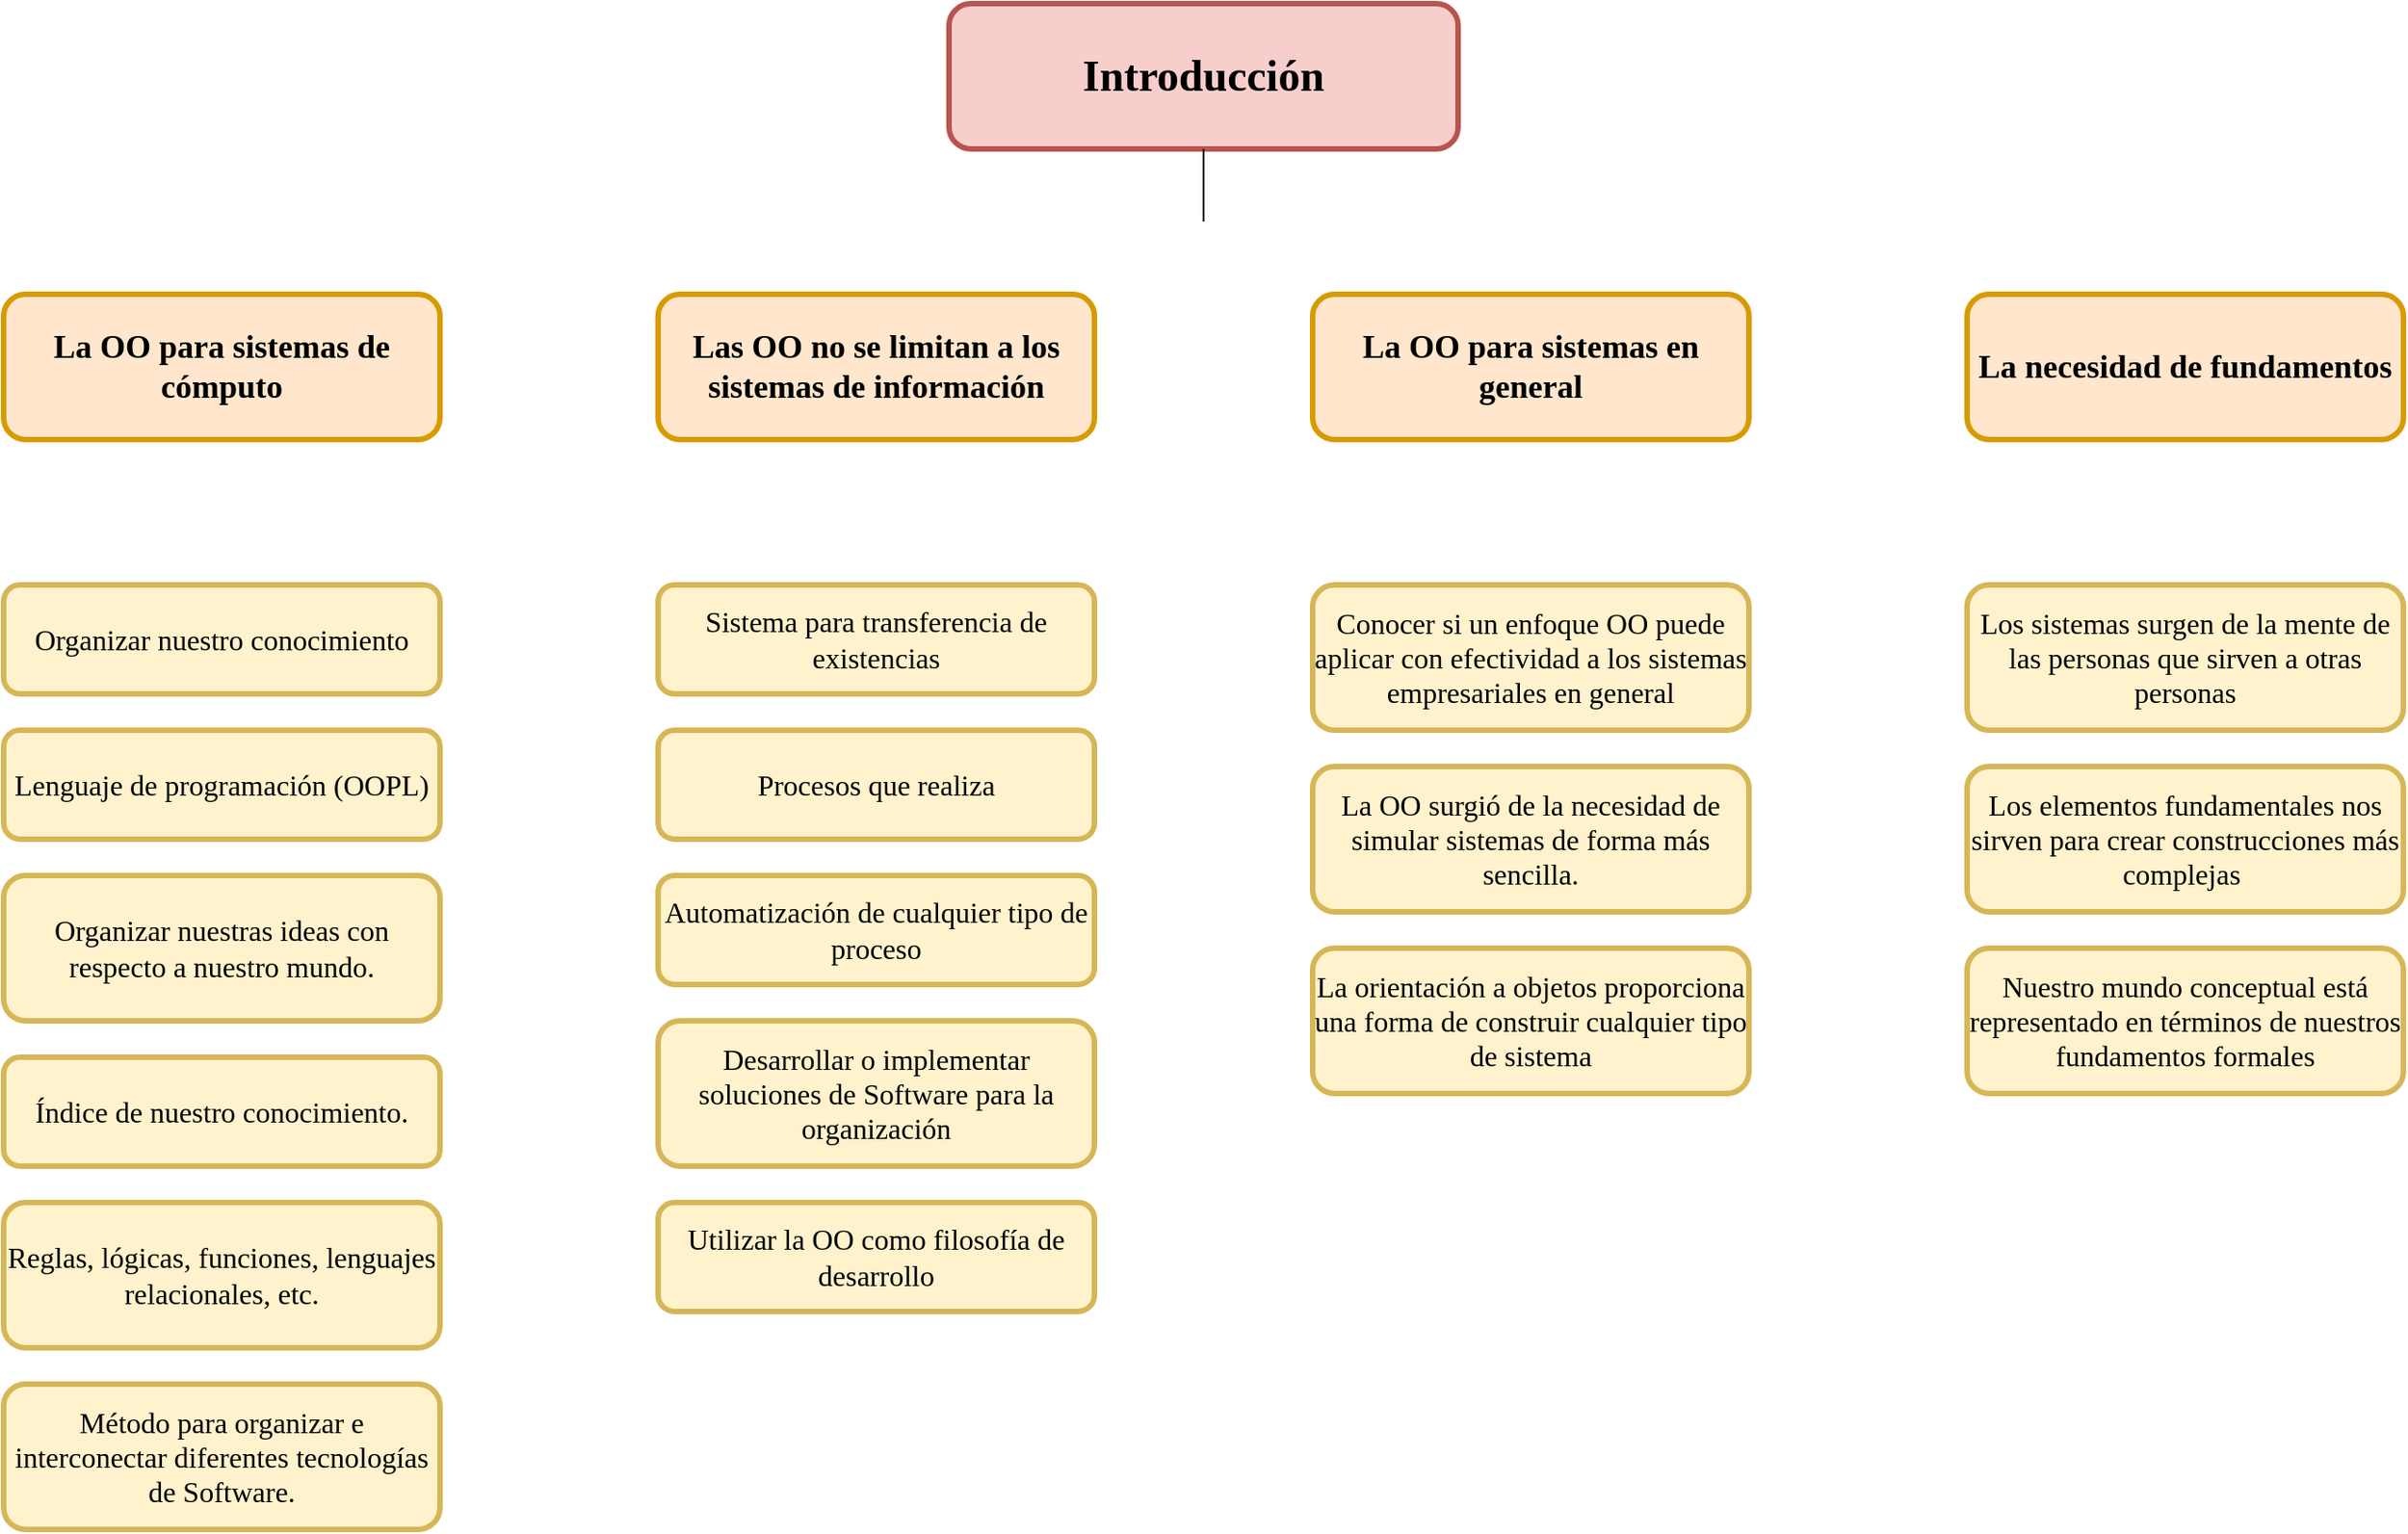 <mxfile version="13.8.0" type="github">
  <diagram id="PU6lmzJDKx2NeRArsREj" name="Page-1">
    <mxGraphModel dx="716" dy="367" grid="1" gridSize="10" guides="1" tooltips="1" connect="1" arrows="1" fold="1" page="1" pageScale="1" pageWidth="4000" pageHeight="3000" math="0" shadow="0">
      <root>
        <mxCell id="0" />
        <mxCell id="1" parent="0" />
        <mxCell id="NBEHBXQoSqpypMNjhcnn-1" value="&lt;h2&gt;&lt;font face=&quot;Times New Roman&quot;&gt;La OO para sistemas de cómputo&lt;/font&gt;&lt;/h2&gt;" style="rounded=1;whiteSpace=wrap;html=1;strokeColor=#d79b00;fillColor=#ffe6cc;strokeWidth=3;glass=0;sketch=0;shadow=0;" vertex="1" parent="1">
          <mxGeometry x="160" y="640" width="240" height="80" as="geometry" />
        </mxCell>
        <mxCell id="NBEHBXQoSqpypMNjhcnn-2" value="&lt;font style=&quot;font-size: 16px;&quot;&gt;Organizar nuestro &lt;font style=&quot;font-size: 16px;&quot;&gt;conocimiento&lt;/font&gt;&lt;/font&gt;" style="rounded=1;whiteSpace=wrap;html=1;shadow=0;glass=0;sketch=0;strokeWidth=3;fillColor=#fff2cc;strokeColor=#d6b656;fontSize=16;fontFamily=Times New Roman;" vertex="1" parent="1">
          <mxGeometry x="160" y="800" width="240" height="60" as="geometry" />
        </mxCell>
        <mxCell id="NBEHBXQoSqpypMNjhcnn-4" value="Lenguaje de programación (OOPL)" style="rounded=1;whiteSpace=wrap;html=1;shadow=0;glass=0;sketch=0;strokeWidth=3;fillColor=#fff2cc;strokeColor=#d6b656;fontSize=16;fontFamily=Times New Roman;" vertex="1" parent="1">
          <mxGeometry x="160" y="880" width="240" height="60" as="geometry" />
        </mxCell>
        <mxCell id="NBEHBXQoSqpypMNjhcnn-5" value="Organizar nuestras ideas con respecto a nuestro mundo." style="rounded=1;whiteSpace=wrap;html=1;shadow=0;glass=0;sketch=0;strokeWidth=3;fillColor=#fff2cc;strokeColor=#d6b656;fontSize=16;fontFamily=Times New Roman;" vertex="1" parent="1">
          <mxGeometry x="160" y="960" width="240" height="80" as="geometry" />
        </mxCell>
        <mxCell id="NBEHBXQoSqpypMNjhcnn-6" value="Índice de nuestro conocimiento." style="rounded=1;whiteSpace=wrap;html=1;shadow=0;glass=0;sketch=0;strokeWidth=3;fillColor=#fff2cc;strokeColor=#d6b656;fontSize=16;fontFamily=Times New Roman;" vertex="1" parent="1">
          <mxGeometry x="160" y="1060" width="240" height="60" as="geometry" />
        </mxCell>
        <mxCell id="NBEHBXQoSqpypMNjhcnn-7" value="Reglas, lógicas, funciones, lenguajes relacionales, etc." style="rounded=1;whiteSpace=wrap;html=1;shadow=0;glass=0;sketch=0;strokeWidth=3;fillColor=#fff2cc;strokeColor=#d6b656;fontSize=16;fontFamily=Times New Roman;" vertex="1" parent="1">
          <mxGeometry x="160" y="1140" width="240" height="80" as="geometry" />
        </mxCell>
        <mxCell id="NBEHBXQoSqpypMNjhcnn-8" value="Método para organizar e interconectar diferentes tecnologías de Software." style="rounded=1;whiteSpace=wrap;html=1;shadow=0;glass=0;sketch=0;strokeWidth=3;fillColor=#fff2cc;strokeColor=#d6b656;fontSize=16;fontFamily=Times New Roman;" vertex="1" parent="1">
          <mxGeometry x="160" y="1240" width="240" height="80" as="geometry" />
        </mxCell>
        <mxCell id="NBEHBXQoSqpypMNjhcnn-9" value="&lt;h2&gt;&lt;font face=&quot;Times New Roman&quot;&gt;Las OO no se limitan a los sistemas de información&lt;/font&gt;&lt;/h2&gt;" style="rounded=1;whiteSpace=wrap;html=1;strokeColor=#d79b00;fillColor=#ffe6cc;strokeWidth=3;glass=0;sketch=0;shadow=0;" vertex="1" parent="1">
          <mxGeometry x="520" y="640" width="240" height="80" as="geometry" />
        </mxCell>
        <mxCell id="NBEHBXQoSqpypMNjhcnn-10" value="Sistema para transferencia de existencias" style="rounded=1;whiteSpace=wrap;html=1;shadow=0;glass=0;sketch=0;strokeWidth=3;fillColor=#fff2cc;strokeColor=#d6b656;fontSize=16;fontFamily=Times New Roman;" vertex="1" parent="1">
          <mxGeometry x="520" y="800" width="240" height="60" as="geometry" />
        </mxCell>
        <mxCell id="NBEHBXQoSqpypMNjhcnn-11" value="Procesos que realiza" style="rounded=1;whiteSpace=wrap;html=1;shadow=0;glass=0;sketch=0;strokeWidth=3;fillColor=#fff2cc;strokeColor=#d6b656;fontSize=16;fontFamily=Times New Roman;" vertex="1" parent="1">
          <mxGeometry x="520" y="880" width="240" height="60" as="geometry" />
        </mxCell>
        <mxCell id="NBEHBXQoSqpypMNjhcnn-12" value="Automatización de cualquier tipo de proceso" style="rounded=1;whiteSpace=wrap;html=1;shadow=0;glass=0;sketch=0;strokeWidth=3;fillColor=#fff2cc;strokeColor=#d6b656;fontSize=16;fontFamily=Times New Roman;" vertex="1" parent="1">
          <mxGeometry x="520" y="960" width="240" height="60" as="geometry" />
        </mxCell>
        <mxCell id="NBEHBXQoSqpypMNjhcnn-13" value="Desarrollar o implementar soluciones de Software para la organización" style="rounded=1;whiteSpace=wrap;html=1;shadow=0;glass=0;sketch=0;strokeWidth=3;fillColor=#fff2cc;strokeColor=#d6b656;fontSize=16;fontFamily=Times New Roman;" vertex="1" parent="1">
          <mxGeometry x="520" y="1040" width="240" height="80" as="geometry" />
        </mxCell>
        <mxCell id="NBEHBXQoSqpypMNjhcnn-14" value="Utilizar la OO como filosofía de desarrollo" style="rounded=1;whiteSpace=wrap;html=1;shadow=0;glass=0;sketch=0;strokeWidth=3;fillColor=#fff2cc;strokeColor=#d6b656;fontSize=16;fontFamily=Times New Roman;" vertex="1" parent="1">
          <mxGeometry x="520" y="1140" width="240" height="60" as="geometry" />
        </mxCell>
        <mxCell id="NBEHBXQoSqpypMNjhcnn-15" value="&lt;h2&gt;&lt;font face=&quot;Times New Roman&quot;&gt;La OO para sistemas en general&lt;/font&gt;&lt;/h2&gt;" style="rounded=1;whiteSpace=wrap;html=1;strokeColor=#d79b00;fillColor=#ffe6cc;strokeWidth=3;glass=0;sketch=0;shadow=0;" vertex="1" parent="1">
          <mxGeometry x="880" y="640" width="240" height="80" as="geometry" />
        </mxCell>
        <mxCell id="NBEHBXQoSqpypMNjhcnn-16" value="Conocer si un enfoque OO puede aplicar con efectividad a los sistemas empresariales en general" style="rounded=1;whiteSpace=wrap;html=1;shadow=0;glass=0;sketch=0;strokeWidth=3;fillColor=#fff2cc;strokeColor=#d6b656;fontSize=16;fontFamily=Times New Roman;" vertex="1" parent="1">
          <mxGeometry x="880" y="800" width="240" height="80" as="geometry" />
        </mxCell>
        <mxCell id="NBEHBXQoSqpypMNjhcnn-17" value="La OO surgió de la necesidad de simular sistemas de forma más sencilla." style="rounded=1;whiteSpace=wrap;html=1;shadow=0;glass=0;sketch=0;strokeWidth=3;fillColor=#fff2cc;strokeColor=#d6b656;fontSize=16;fontFamily=Times New Roman;" vertex="1" parent="1">
          <mxGeometry x="880" y="900" width="240" height="80" as="geometry" />
        </mxCell>
        <mxCell id="NBEHBXQoSqpypMNjhcnn-18" value="La orientación a objetos proporciona una forma de construir cualquier tipo de sistema" style="rounded=1;whiteSpace=wrap;html=1;shadow=0;glass=0;sketch=0;strokeWidth=3;fillColor=#fff2cc;strokeColor=#d6b656;fontSize=16;fontFamily=Times New Roman;" vertex="1" parent="1">
          <mxGeometry x="880" y="1000" width="240" height="80" as="geometry" />
        </mxCell>
        <mxCell id="NBEHBXQoSqpypMNjhcnn-19" value="&lt;h2&gt;&lt;font face=&quot;Times New Roman&quot;&gt;La necesidad de fundamentos&lt;/font&gt;&lt;/h2&gt;" style="rounded=1;whiteSpace=wrap;html=1;strokeColor=#d79b00;fillColor=#ffe6cc;strokeWidth=3;glass=0;sketch=0;shadow=0;" vertex="1" parent="1">
          <mxGeometry x="1240" y="640" width="240" height="80" as="geometry" />
        </mxCell>
        <mxCell id="NBEHBXQoSqpypMNjhcnn-20" value="Los sistemas surgen de la mente de las personas que sirven a otras personas" style="rounded=1;whiteSpace=wrap;html=1;shadow=0;glass=0;sketch=0;strokeWidth=3;fillColor=#fff2cc;strokeColor=#d6b656;fontSize=16;fontFamily=Times New Roman;" vertex="1" parent="1">
          <mxGeometry x="1240" y="800" width="240" height="80" as="geometry" />
        </mxCell>
        <mxCell id="NBEHBXQoSqpypMNjhcnn-21" value="Los elementos fundamentales nos sirven para crear construcciones más complejas&amp;nbsp;" style="rounded=1;whiteSpace=wrap;html=1;shadow=0;glass=0;sketch=0;strokeWidth=3;fillColor=#fff2cc;strokeColor=#d6b656;fontSize=16;fontFamily=Times New Roman;" vertex="1" parent="1">
          <mxGeometry x="1240" y="900" width="240" height="80" as="geometry" />
        </mxCell>
        <mxCell id="NBEHBXQoSqpypMNjhcnn-22" value="Nuestro mundo conceptual está representado en términos de nuestros fundamentos formales" style="rounded=1;whiteSpace=wrap;html=1;shadow=0;glass=0;sketch=0;strokeWidth=3;fillColor=#fff2cc;strokeColor=#d6b656;fontSize=16;fontFamily=Times New Roman;" vertex="1" parent="1">
          <mxGeometry x="1240" y="1000" width="240" height="80" as="geometry" />
        </mxCell>
        <mxCell id="NBEHBXQoSqpypMNjhcnn-23" value="&lt;h2&gt;Introducción&lt;/h2&gt;" style="rounded=1;whiteSpace=wrap;html=1;shadow=0;glass=0;sketch=0;strokeWidth=3;fillColor=#f8cecc;fontFamily=Times New Roman;fontSize=16;strokeColor=#b85450;" vertex="1" parent="1">
          <mxGeometry x="680" y="480" width="280" height="80" as="geometry" />
        </mxCell>
        <mxCell id="NBEHBXQoSqpypMNjhcnn-25" value="" style="endArrow=none;html=1;fontFamily=Times New Roman;fontSize=16;entryX=0.5;entryY=1;entryDx=0;entryDy=0;" edge="1" parent="1" target="NBEHBXQoSqpypMNjhcnn-23">
          <mxGeometry width="50" height="50" relative="1" as="geometry">
            <mxPoint x="820" y="600" as="sourcePoint" />
            <mxPoint x="1090" y="720" as="targetPoint" />
          </mxGeometry>
        </mxCell>
      </root>
    </mxGraphModel>
  </diagram>
</mxfile>
